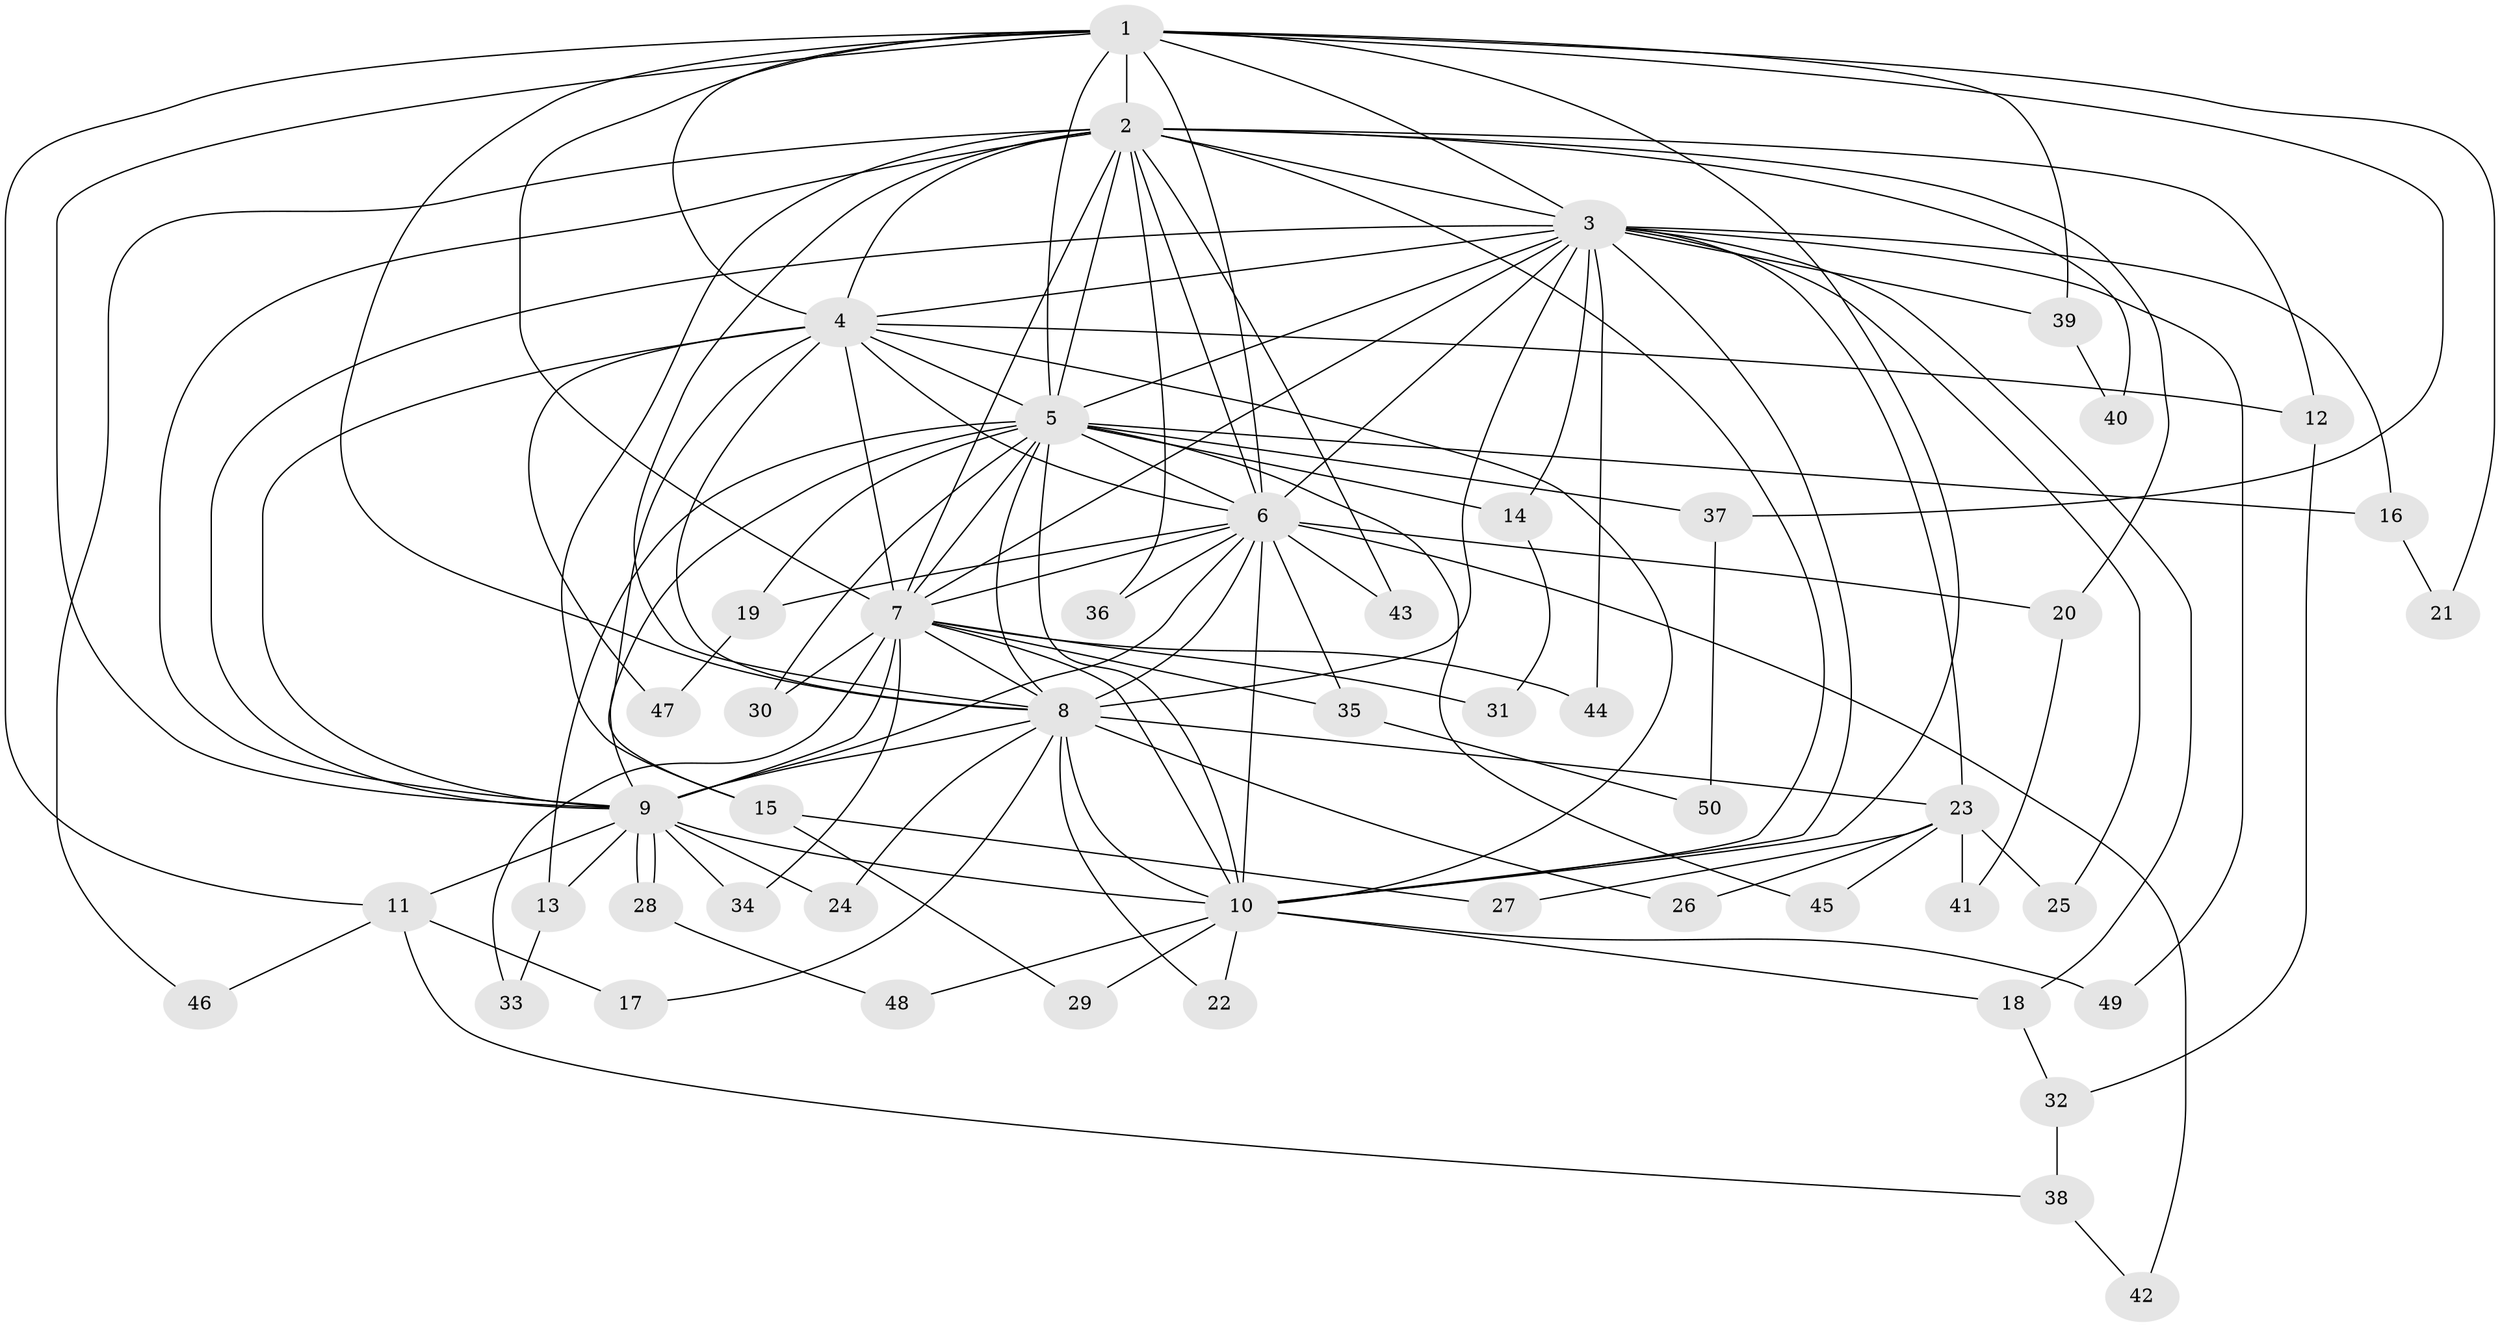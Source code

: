 // coarse degree distribution, {10: 0.03333333333333333, 12: 0.03333333333333333, 18: 0.03333333333333333, 2: 0.5333333333333333, 4: 0.06666666666666667, 1: 0.16666666666666666, 3: 0.06666666666666667, 5: 0.03333333333333333, 8: 0.03333333333333333}
// Generated by graph-tools (version 1.1) at 2025/49/03/04/25 21:49:07]
// undirected, 50 vertices, 125 edges
graph export_dot {
graph [start="1"]
  node [color=gray90,style=filled];
  1;
  2;
  3;
  4;
  5;
  6;
  7;
  8;
  9;
  10;
  11;
  12;
  13;
  14;
  15;
  16;
  17;
  18;
  19;
  20;
  21;
  22;
  23;
  24;
  25;
  26;
  27;
  28;
  29;
  30;
  31;
  32;
  33;
  34;
  35;
  36;
  37;
  38;
  39;
  40;
  41;
  42;
  43;
  44;
  45;
  46;
  47;
  48;
  49;
  50;
  1 -- 2;
  1 -- 3;
  1 -- 4;
  1 -- 5;
  1 -- 6;
  1 -- 7;
  1 -- 8;
  1 -- 9;
  1 -- 10;
  1 -- 11;
  1 -- 21;
  1 -- 37;
  1 -- 39;
  2 -- 3;
  2 -- 4;
  2 -- 5;
  2 -- 6;
  2 -- 7;
  2 -- 8;
  2 -- 9;
  2 -- 10;
  2 -- 12;
  2 -- 15;
  2 -- 20;
  2 -- 36;
  2 -- 40;
  2 -- 43;
  2 -- 46;
  3 -- 4;
  3 -- 5;
  3 -- 6;
  3 -- 7;
  3 -- 8;
  3 -- 9;
  3 -- 10;
  3 -- 14;
  3 -- 16;
  3 -- 18;
  3 -- 23;
  3 -- 25;
  3 -- 39;
  3 -- 44;
  3 -- 49;
  4 -- 5;
  4 -- 6;
  4 -- 7;
  4 -- 8;
  4 -- 9;
  4 -- 10;
  4 -- 12;
  4 -- 15;
  4 -- 47;
  5 -- 6;
  5 -- 7;
  5 -- 8;
  5 -- 9;
  5 -- 10;
  5 -- 13;
  5 -- 14;
  5 -- 16;
  5 -- 19;
  5 -- 30;
  5 -- 37;
  5 -- 45;
  6 -- 7;
  6 -- 8;
  6 -- 9;
  6 -- 10;
  6 -- 19;
  6 -- 20;
  6 -- 35;
  6 -- 36;
  6 -- 42;
  6 -- 43;
  7 -- 8;
  7 -- 9;
  7 -- 10;
  7 -- 30;
  7 -- 31;
  7 -- 33;
  7 -- 34;
  7 -- 35;
  7 -- 44;
  8 -- 9;
  8 -- 10;
  8 -- 17;
  8 -- 22;
  8 -- 23;
  8 -- 24;
  8 -- 26;
  9 -- 10;
  9 -- 11;
  9 -- 13;
  9 -- 24;
  9 -- 28;
  9 -- 28;
  9 -- 34;
  10 -- 18;
  10 -- 22;
  10 -- 29;
  10 -- 48;
  10 -- 49;
  11 -- 17;
  11 -- 38;
  11 -- 46;
  12 -- 32;
  13 -- 33;
  14 -- 31;
  15 -- 27;
  15 -- 29;
  16 -- 21;
  18 -- 32;
  19 -- 47;
  20 -- 41;
  23 -- 25;
  23 -- 26;
  23 -- 27;
  23 -- 41;
  23 -- 45;
  28 -- 48;
  32 -- 38;
  35 -- 50;
  37 -- 50;
  38 -- 42;
  39 -- 40;
}
